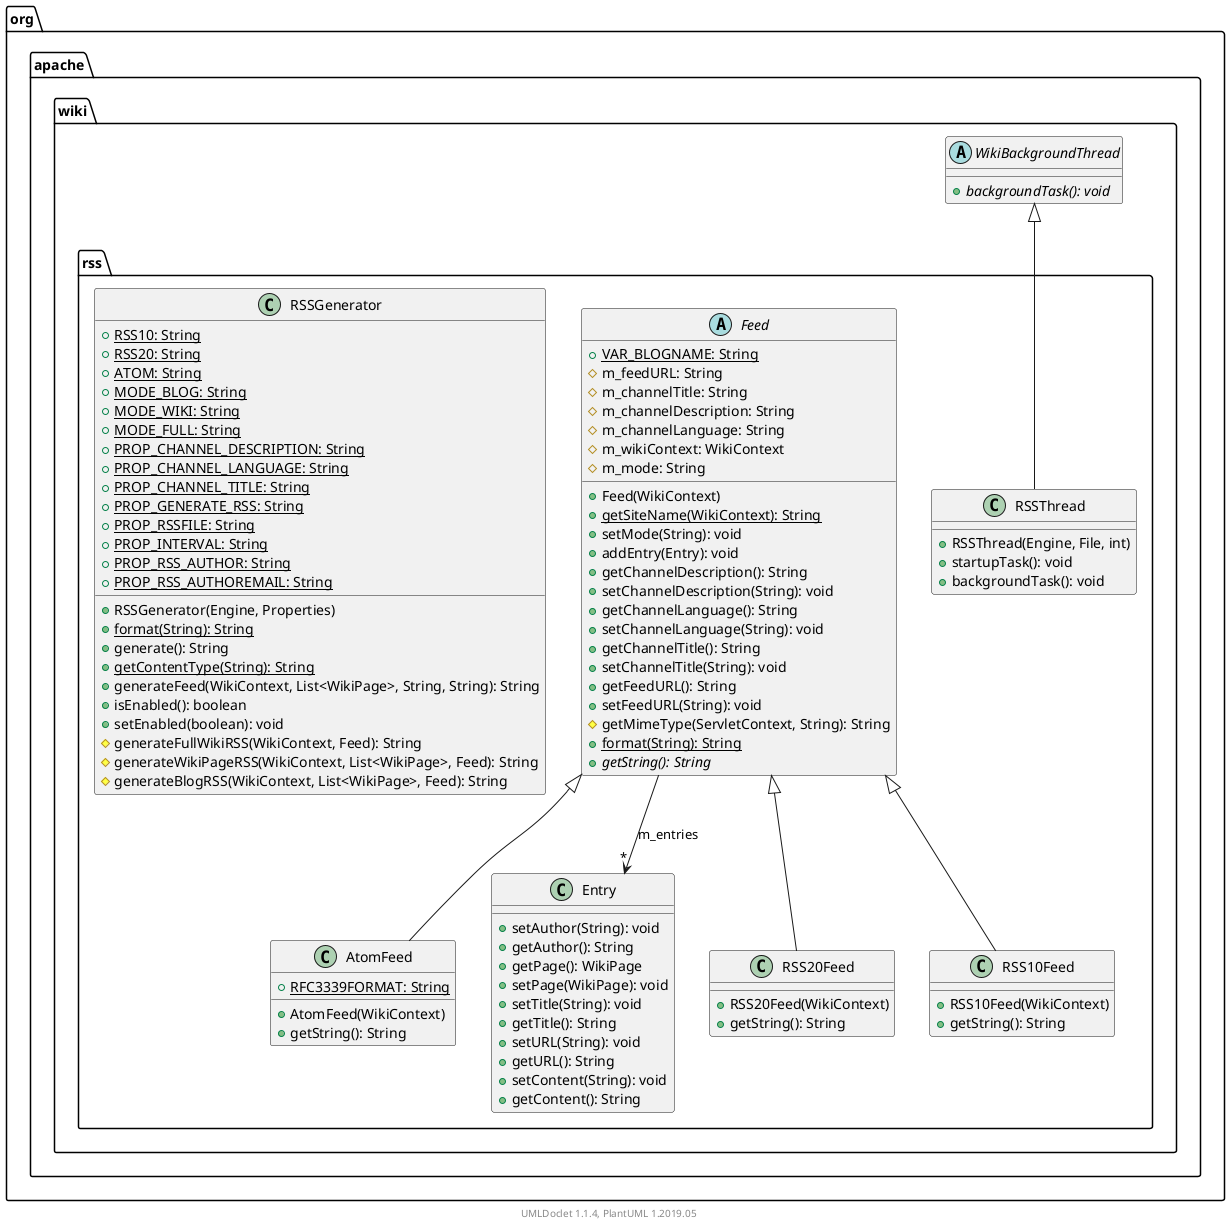 @startuml

    namespace org.apache.wiki.rss {

        class AtomFeed [[AtomFeed.html]] {
            {static} +RFC3339FORMAT: String
            +AtomFeed(WikiContext)
            +getString(): String
        }

        class Entry [[Entry.html]] {
            +setAuthor(String): void
            +getAuthor(): String
            +getPage(): WikiPage
            +setPage(WikiPage): void
            +setTitle(String): void
            +getTitle(): String
            +setURL(String): void
            +getURL(): String
            +setContent(String): void
            +getContent(): String
        }

        class RSS20Feed [[RSS20Feed.html]] {
            +RSS20Feed(WikiContext)
            +getString(): String
        }

        class RSSThread [[RSSThread.html]] {
            +RSSThread(Engine, File, int)
            +startupTask(): void
            +backgroundTask(): void
        }

        class RSS10Feed [[RSS10Feed.html]] {
            +RSS10Feed(WikiContext)
            +getString(): String
        }

        abstract class Feed [[Feed.html]] {
            {static} +VAR_BLOGNAME: String
            #m_feedURL: String
            #m_channelTitle: String
            #m_channelDescription: String
            #m_channelLanguage: String
            #m_wikiContext: WikiContext
            #m_mode: String
            +Feed(WikiContext)
            {static} +getSiteName(WikiContext): String
            +setMode(String): void
            +addEntry(Entry): void
            +getChannelDescription(): String
            +setChannelDescription(String): void
            +getChannelLanguage(): String
            +setChannelLanguage(String): void
            +getChannelTitle(): String
            +setChannelTitle(String): void
            +getFeedURL(): String
            +setFeedURL(String): void
            #getMimeType(ServletContext, String): String
            {static} +format(String): String
            {abstract} +getString(): String
        }

        class RSSGenerator [[RSSGenerator.html]] {
            {static} +RSS10: String
            {static} +RSS20: String
            {static} +ATOM: String
            {static} +MODE_BLOG: String
            {static} +MODE_WIKI: String
            {static} +MODE_FULL: String
            {static} +PROP_CHANNEL_DESCRIPTION: String
            {static} +PROP_CHANNEL_LANGUAGE: String
            {static} +PROP_CHANNEL_TITLE: String
            {static} +PROP_GENERATE_RSS: String
            {static} +PROP_RSSFILE: String
            {static} +PROP_INTERVAL: String
            {static} +PROP_RSS_AUTHOR: String
            {static} +PROP_RSS_AUTHOREMAIL: String
            +RSSGenerator(Engine, Properties)
            {static} +format(String): String
            +generate(): String
            {static} +getContentType(String): String
            +generateFeed(WikiContext, List<WikiPage>, String, String): String
            +isEnabled(): boolean
            +setEnabled(boolean): void
            #generateFullWikiRSS(WikiContext, Feed): String
            #generateWikiPageRSS(WikiContext, List<WikiPage>, Feed): String
            #generateBlogRSS(WikiContext, List<WikiPage>, Feed): String
        }

        Feed <|-- AtomFeed

        Feed <|-- RSS20Feed

        abstract class org.apache.wiki.WikiBackgroundThread {
            {abstract} +backgroundTask(): void
        }
        org.apache.wiki.WikiBackgroundThread <|-- RSSThread

        Feed <|-- RSS10Feed

        Feed --> "*" Entry: m_entries

    }


    center footer UMLDoclet 1.1.4, PlantUML 1.2019.05
@enduml

